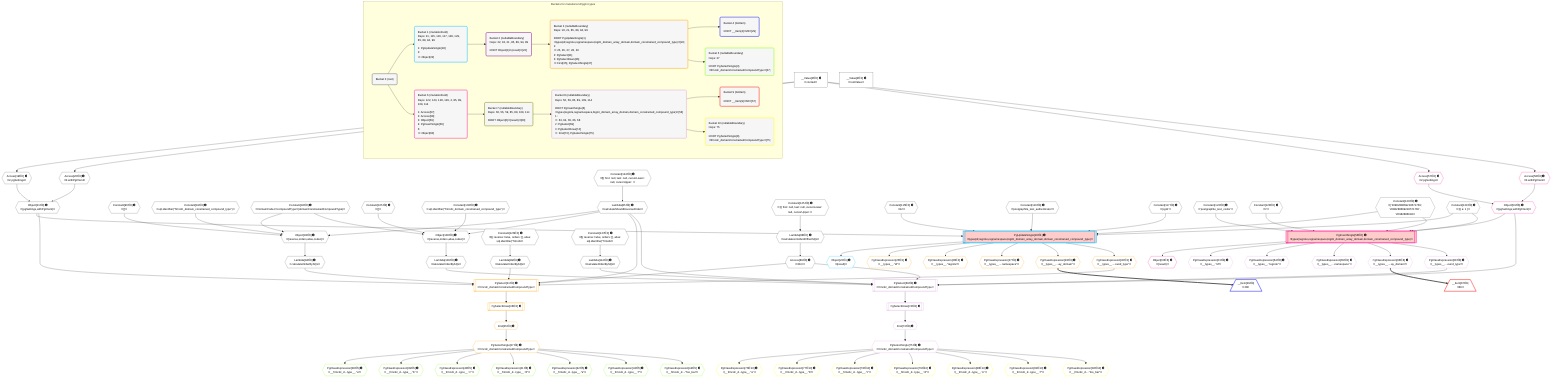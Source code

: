 %%{init: {'themeVariables': { 'fontSize': '12px'}}}%%
graph TD
    classDef path fill:#eee,stroke:#000,color:#000
    classDef plan fill:#fff,stroke-width:1px,color:#000
    classDef itemplan fill:#fff,stroke-width:2px,color:#000
    classDef unbatchedplan fill:#dff,stroke-width:1px,color:#000
    classDef sideeffectplan fill:#fcc,stroke-width:2px,color:#000
    classDef bucket fill:#f6f6f6,color:#000,stroke-width:2px,text-align:left


    %% plan dependencies
    Object93{{"Object[93∈0] ➊<br />ᐸ{reverse,orders,alias,codec}ᐳ"}}:::plan
    Lambda85{{"Lambda[85∈0] ➊<br />ᐸcalculateShouldReverseOrderᐳ"}}:::plan
    Constant90{{"Constant[90∈0] ➊<br />ᐸ[]ᐳ"}}:::plan
    Constant91{{"Constant[91∈0] ➊<br />ᐸsql.identifier(”frmcdc_domain_constrained_compound_type”)ᐳ"}}:::plan
    Constant92{{"Constant[92∈0] ➊<br />ᐸDomainCodecᐸcompoundTypeᐳ(domainConstrainedCompoundType)ᐳ"}}:::plan
    Lambda85 & Constant90 & Constant91 & Constant92 --> Object93
    Object108{{"Object[108∈0] ➊<br />ᐸ{reverse,orders,alias,codec}ᐳ"}}:::plan
    Constant105{{"Constant[105∈0] ➊<br />ᐸ[]ᐳ"}}:::plan
    Constant106{{"Constant[106∈0] ➊<br />ᐸsql.identifier(”frmcdc_domain_constrained_compound_type”)ᐳ"}}:::plan
    Lambda85 & Constant105 & Constant106 & Constant92 --> Object108
    Object21{{"Object[21∈0] ➊<br />ᐸ{pgSettings,withPgClient}ᐳ"}}:::plan
    Access19{{"Access[19∈0] ➊<br />ᐸ2.pgSettingsᐳ"}}:::plan
    Access20{{"Access[20∈0] ➊<br />ᐸ2.withPgClientᐳ"}}:::plan
    Access19 & Access20 --> Object21
    __Value2["__Value[2∈0] ➊<br />ᐸcontextᐳ"]:::plan
    __Value2 --> Access19
    __Value2 --> Access20
    Constant124{{"Constant[124∈0] ➊<br />ᐸ§{ first: null, last: null, cursorLower: null, cursorUpper: ᐳ"}}:::plan
    Constant124 --> Lambda85
    Lambda88{{"Lambda[88∈0] ➊<br />ᐸcalculateLimitAndOffsetSQLᐳ"}}:::plan
    Constant125{{"Constant[125∈0] ➊<br />ᐸ§{ first: null, last: null, cursorLower: null, cursorUpper: ᐳ"}}:::plan
    Constant125 --> Lambda88
    Access89{{"Access[89∈0] ➊<br />ᐸ88.0ᐳ"}}:::plan
    Lambda88 --> Access89
    Lambda94{{"Lambda[94∈0] ➊<br />ᐸcalculateOrderBySQLᐳ"}}:::plan
    Object93 --> Lambda94
    Lambda99{{"Lambda[99∈0] ➊<br />ᐸcalculateOrderBySQLᐳ"}}:::plan
    Constant126{{"Constant[126∈0] ➊<br />ᐸ§{ reverse: false, orders: [], alias: sql.identifier(”frmcdcᐳ"}}:::plan
    Constant126 --> Lambda99
    Lambda109{{"Lambda[109∈0] ➊<br />ᐸcalculateOrderBySQLᐳ"}}:::plan
    Object108 --> Lambda109
    Lambda114{{"Lambda[114∈0] ➊<br />ᐸcalculateOrderBySQLᐳ"}}:::plan
    Constant127{{"Constant[127∈0] ➊<br />ᐸ§{ reverse: false, orders: [], alias: sql.identifier(”frmcdcᐳ"}}:::plan
    Constant127 --> Lambda114
    __Value4["__Value[4∈0] ➊<br />ᐸrootValueᐳ"]:::plan
    Constant115{{"Constant[115∈0] ➊<br />ᐸ12ᐳ"}}:::plan
    Constant116{{"Constant[116∈0] ➊<br />ᐸ'postgraphile_test_authenticator'ᐳ"}}:::plan
    Constant117{{"Constant[117∈0] ➊<br />ᐸ'pg11'ᐳ"}}:::plan
    Constant122{{"Constant[122∈0] ➊<br />ᐸ'postgraphile_test_visitor'ᐳ"}}:::plan
    Constant123{{"Constant[123∈0] ➊<br />ᐸ'c'ᐳ"}}:::plan
    Constant128{{"Constant[128∈0] ➊<br />ᐸ[ '2098288669218571759', '2098288669218571760', '20982886692ᐳ"}}:::plan
    Constant129{{"Constant[129∈0] ➊<br />ᐸ§{ a: 1 }ᐳ"}}:::plan
    PgUpdateSingle18[["PgUpdateSingle[18∈1] ➊<br />ᐸtypes(id;regrole,regnamespace,bigint_domain_array_domain,domain_constrained_compound_type)ᐳ"]]:::sideeffectplan
    Object21 & Constant115 & Constant116 & Constant117 & Constant128 & Constant129 --> PgUpdateSingle18
    Object22{{"Object[22∈1] ➊<br />ᐸ{result}ᐳ"}}:::plan
    PgUpdateSingle18 --> Object22
    PgSelect31[["PgSelect[31∈3] ➊<br />ᐸfrmcdc_domainConstrainedCompoundTypeᐳ"]]:::plan
    PgClassExpression30{{"PgClassExpression[30∈3] ➊<br />ᐸ__types__....ound_type”ᐳ"}}:::plan
    Object21 & PgClassExpression30 & Lambda85 & Access89 & Lambda94 & Lambda99 --> PgSelect31
    PgClassExpression25{{"PgClassExpression[25∈3] ➊<br />ᐸ__types__.”id”ᐳ"}}:::plan
    PgUpdateSingle18 --> PgClassExpression25
    PgClassExpression26{{"PgClassExpression[26∈3] ➊<br />ᐸ__types__.”regrole”ᐳ"}}:::plan
    PgUpdateSingle18 --> PgClassExpression26
    PgClassExpression27{{"PgClassExpression[27∈3] ➊<br />ᐸ__types__....namespace”ᐳ"}}:::plan
    PgUpdateSingle18 --> PgClassExpression27
    PgClassExpression28{{"PgClassExpression[28∈3] ➊<br />ᐸ__types__....ay_domain”ᐳ"}}:::plan
    PgUpdateSingle18 --> PgClassExpression28
    PgUpdateSingle18 --> PgClassExpression30
    First35{{"First[35∈3] ➊"}}:::plan
    PgSelectRows36[["PgSelectRows[36∈3] ➊"]]:::plan
    PgSelectRows36 --> First35
    PgSelect31 --> PgSelectRows36
    PgSelectSingle37{{"PgSelectSingle[37∈3] ➊<br />ᐸfrmcdc_domainConstrainedCompoundTypeᐳ"}}:::plan
    First35 --> PgSelectSingle37
    __Item29[/"__Item[29∈4]<br />ᐸ28ᐳ"\]:::itemplan
    PgClassExpression28 ==> __Item29
    PgClassExpression38{{"PgClassExpression[38∈5] ➊<br />ᐸ__frmcdc_d...type__.”a”ᐳ"}}:::plan
    PgSelectSingle37 --> PgClassExpression38
    PgClassExpression39{{"PgClassExpression[39∈5] ➊<br />ᐸ__frmcdc_d...type__.”b”ᐳ"}}:::plan
    PgSelectSingle37 --> PgClassExpression39
    PgClassExpression40{{"PgClassExpression[40∈5] ➊<br />ᐸ__frmcdc_d...type__.”c”ᐳ"}}:::plan
    PgSelectSingle37 --> PgClassExpression40
    PgClassExpression41{{"PgClassExpression[41∈5] ➊<br />ᐸ__frmcdc_d...type__.”d”ᐳ"}}:::plan
    PgSelectSingle37 --> PgClassExpression41
    PgClassExpression42{{"PgClassExpression[42∈5] ➊<br />ᐸ__frmcdc_d...type__.”e”ᐳ"}}:::plan
    PgSelectSingle37 --> PgClassExpression42
    PgClassExpression43{{"PgClassExpression[43∈5] ➊<br />ᐸ__frmcdc_d...type__.”f”ᐳ"}}:::plan
    PgSelectSingle37 --> PgClassExpression43
    PgClassExpression44{{"PgClassExpression[44∈5] ➊<br />ᐸ__frmcdc_d....”foo_bar”ᐳ"}}:::plan
    PgSelectSingle37 --> PgClassExpression44
    PgInsertSingle56[["PgInsertSingle[56∈6] ➊<br />ᐸtypes(regrole,regnamespace,bigint_domain_array_domain,domain_constrained_compound_type)ᐳ"]]:::sideeffectplan
    Object59{{"Object[59∈6] ➊<br />ᐸ{pgSettings,withPgClient}ᐳ"}}:::plan
    Object59 & Constant122 & Constant123 & Constant128 & Constant129 --> PgInsertSingle56
    Access57{{"Access[57∈6] ➊<br />ᐸ2.pgSettingsᐳ"}}:::plan
    Access58{{"Access[58∈6] ➊<br />ᐸ2.withPgClientᐳ"}}:::plan
    Access57 & Access58 --> Object59
    __Value2 --> Access57
    __Value2 --> Access58
    Object60{{"Object[60∈6] ➊<br />ᐸ{result}ᐳ"}}:::plan
    PgInsertSingle56 --> Object60
    PgSelect69[["PgSelect[69∈8] ➊<br />ᐸfrmcdc_domainConstrainedCompoundTypeᐳ"]]:::plan
    PgClassExpression68{{"PgClassExpression[68∈8] ➊<br />ᐸ__types__....ound_type”ᐳ"}}:::plan
    Object59 & PgClassExpression68 & Lambda85 & Access89 & Lambda109 & Lambda114 --> PgSelect69
    PgClassExpression63{{"PgClassExpression[63∈8] ➊<br />ᐸ__types__.”id”ᐳ"}}:::plan
    PgInsertSingle56 --> PgClassExpression63
    PgClassExpression64{{"PgClassExpression[64∈8] ➊<br />ᐸ__types__.”regrole”ᐳ"}}:::plan
    PgInsertSingle56 --> PgClassExpression64
    PgClassExpression65{{"PgClassExpression[65∈8] ➊<br />ᐸ__types__....namespace”ᐳ"}}:::plan
    PgInsertSingle56 --> PgClassExpression65
    PgClassExpression66{{"PgClassExpression[66∈8] ➊<br />ᐸ__types__....ay_domain”ᐳ"}}:::plan
    PgInsertSingle56 --> PgClassExpression66
    PgInsertSingle56 --> PgClassExpression68
    First73{{"First[73∈8] ➊"}}:::plan
    PgSelectRows74[["PgSelectRows[74∈8] ➊"]]:::plan
    PgSelectRows74 --> First73
    PgSelect69 --> PgSelectRows74
    PgSelectSingle75{{"PgSelectSingle[75∈8] ➊<br />ᐸfrmcdc_domainConstrainedCompoundTypeᐳ"}}:::plan
    First73 --> PgSelectSingle75
    __Item67[/"__Item[67∈9]<br />ᐸ66ᐳ"\]:::itemplan
    PgClassExpression66 ==> __Item67
    PgClassExpression76{{"PgClassExpression[76∈10] ➊<br />ᐸ__frmcdc_d...type__.”a”ᐳ"}}:::plan
    PgSelectSingle75 --> PgClassExpression76
    PgClassExpression77{{"PgClassExpression[77∈10] ➊<br />ᐸ__frmcdc_d...type__.”b”ᐳ"}}:::plan
    PgSelectSingle75 --> PgClassExpression77
    PgClassExpression78{{"PgClassExpression[78∈10] ➊<br />ᐸ__frmcdc_d...type__.”c”ᐳ"}}:::plan
    PgSelectSingle75 --> PgClassExpression78
    PgClassExpression79{{"PgClassExpression[79∈10] ➊<br />ᐸ__frmcdc_d...type__.”d”ᐳ"}}:::plan
    PgSelectSingle75 --> PgClassExpression79
    PgClassExpression80{{"PgClassExpression[80∈10] ➊<br />ᐸ__frmcdc_d...type__.”e”ᐳ"}}:::plan
    PgSelectSingle75 --> PgClassExpression80
    PgClassExpression81{{"PgClassExpression[81∈10] ➊<br />ᐸ__frmcdc_d...type__.”f”ᐳ"}}:::plan
    PgSelectSingle75 --> PgClassExpression81
    PgClassExpression82{{"PgClassExpression[82∈10] ➊<br />ᐸ__frmcdc_d....”foo_bar”ᐳ"}}:::plan
    PgSelectSingle75 --> PgClassExpression82

    %% define steps

    subgraph "Buckets for mutations/v4/pg11.types"
    Bucket0("Bucket 0 (root)"):::bucket
    classDef bucket0 stroke:#696969
    class Bucket0,__Value2,__Value4,Access19,Access20,Object21,Lambda85,Lambda88,Access89,Constant90,Constant91,Constant92,Object93,Lambda94,Lambda99,Constant105,Constant106,Object108,Lambda109,Lambda114,Constant115,Constant116,Constant117,Constant122,Constant123,Constant124,Constant125,Constant126,Constant127,Constant128,Constant129 bucket0
    Bucket1("Bucket 1 (mutationField)<br />Deps: 21, 115, 116, 117, 128, 129, 85, 89, 94, 99<br /><br />1: PgUpdateSingle[18]<br />2: <br />ᐳ: Object[22]"):::bucket
    classDef bucket1 stroke:#00bfff
    class Bucket1,PgUpdateSingle18,Object22 bucket1
    Bucket2("Bucket 2 (nullableBoundary)<br />Deps: 22, 18, 21, 85, 89, 94, 99<br /><br />ROOT Object{1}ᐸ{result}ᐳ[22]"):::bucket
    classDef bucket2 stroke:#7f007f
    class Bucket2 bucket2
    Bucket3("Bucket 3 (nullableBoundary)<br />Deps: 18, 21, 85, 89, 94, 99<br /><br />ROOT PgUpdateSingle{1}ᐸtypes(id;regrole,regnamespace,bigint_domain_array_domain,domain_constrained_compound_type)ᐳ[18]<br />1: <br />ᐳ: 25, 26, 27, 28, 30<br />2: PgSelect[31]<br />3: PgSelectRows[36]<br />ᐳ: First[35], PgSelectSingle[37]"):::bucket
    classDef bucket3 stroke:#ffa500
    class Bucket3,PgClassExpression25,PgClassExpression26,PgClassExpression27,PgClassExpression28,PgClassExpression30,PgSelect31,First35,PgSelectRows36,PgSelectSingle37 bucket3
    Bucket4("Bucket 4 (listItem)<br /><br />ROOT __Item{4}ᐸ28ᐳ[29]"):::bucket
    classDef bucket4 stroke:#0000ff
    class Bucket4,__Item29 bucket4
    Bucket5("Bucket 5 (nullableBoundary)<br />Deps: 37<br /><br />ROOT PgSelectSingle{3}ᐸfrmcdc_domainConstrainedCompoundTypeᐳ[37]"):::bucket
    classDef bucket5 stroke:#7fff00
    class Bucket5,PgClassExpression38,PgClassExpression39,PgClassExpression40,PgClassExpression41,PgClassExpression42,PgClassExpression43,PgClassExpression44 bucket5
    Bucket6("Bucket 6 (mutationField)<br />Deps: 122, 123, 128, 129, 2, 85, 89, 109, 114<br /><br />1: Access[57]<br />2: Access[58]<br />3: Object[59]<br />4: PgInsertSingle[56]<br />5: <br />ᐳ: Object[60]"):::bucket
    classDef bucket6 stroke:#ff1493
    class Bucket6,PgInsertSingle56,Access57,Access58,Object59,Object60 bucket6
    Bucket7("Bucket 7 (nullableBoundary)<br />Deps: 60, 56, 59, 85, 89, 109, 114<br /><br />ROOT Object{6}ᐸ{result}ᐳ[60]"):::bucket
    classDef bucket7 stroke:#808000
    class Bucket7 bucket7
    Bucket8("Bucket 8 (nullableBoundary)<br />Deps: 56, 59, 85, 89, 109, 114<br /><br />ROOT PgInsertSingle{6}ᐸtypes(regrole,regnamespace,bigint_domain_array_domain,domain_constrained_compound_type)ᐳ[56]<br />1: <br />ᐳ: 63, 64, 65, 66, 68<br />2: PgSelect[69]<br />3: PgSelectRows[74]<br />ᐳ: First[73], PgSelectSingle[75]"):::bucket
    classDef bucket8 stroke:#dda0dd
    class Bucket8,PgClassExpression63,PgClassExpression64,PgClassExpression65,PgClassExpression66,PgClassExpression68,PgSelect69,First73,PgSelectRows74,PgSelectSingle75 bucket8
    Bucket9("Bucket 9 (listItem)<br /><br />ROOT __Item{9}ᐸ66ᐳ[67]"):::bucket
    classDef bucket9 stroke:#ff0000
    class Bucket9,__Item67 bucket9
    Bucket10("Bucket 10 (nullableBoundary)<br />Deps: 75<br /><br />ROOT PgSelectSingle{8}ᐸfrmcdc_domainConstrainedCompoundTypeᐳ[75]"):::bucket
    classDef bucket10 stroke:#ffff00
    class Bucket10,PgClassExpression76,PgClassExpression77,PgClassExpression78,PgClassExpression79,PgClassExpression80,PgClassExpression81,PgClassExpression82 bucket10
    Bucket0 --> Bucket1 & Bucket6
    Bucket1 --> Bucket2
    Bucket2 --> Bucket3
    Bucket3 --> Bucket4 & Bucket5
    Bucket6 --> Bucket7
    Bucket7 --> Bucket8
    Bucket8 --> Bucket9 & Bucket10
    end
